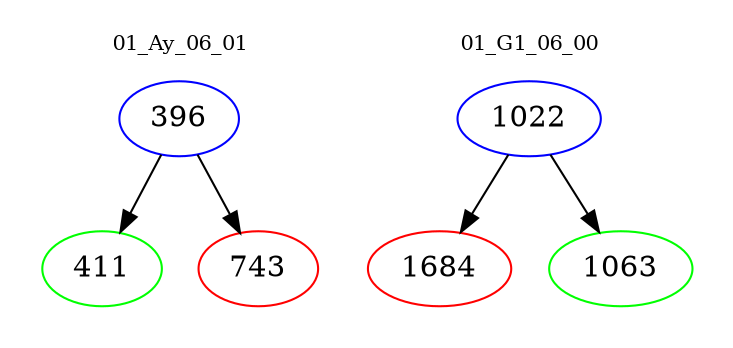 digraph{
subgraph cluster_0 {
color = white
label = "01_Ay_06_01";
fontsize=10;
T0_396 [label="396", color="blue"]
T0_396 -> T0_411 [color="black"]
T0_411 [label="411", color="green"]
T0_396 -> T0_743 [color="black"]
T0_743 [label="743", color="red"]
}
subgraph cluster_1 {
color = white
label = "01_G1_06_00";
fontsize=10;
T1_1022 [label="1022", color="blue"]
T1_1022 -> T1_1684 [color="black"]
T1_1684 [label="1684", color="red"]
T1_1022 -> T1_1063 [color="black"]
T1_1063 [label="1063", color="green"]
}
}
